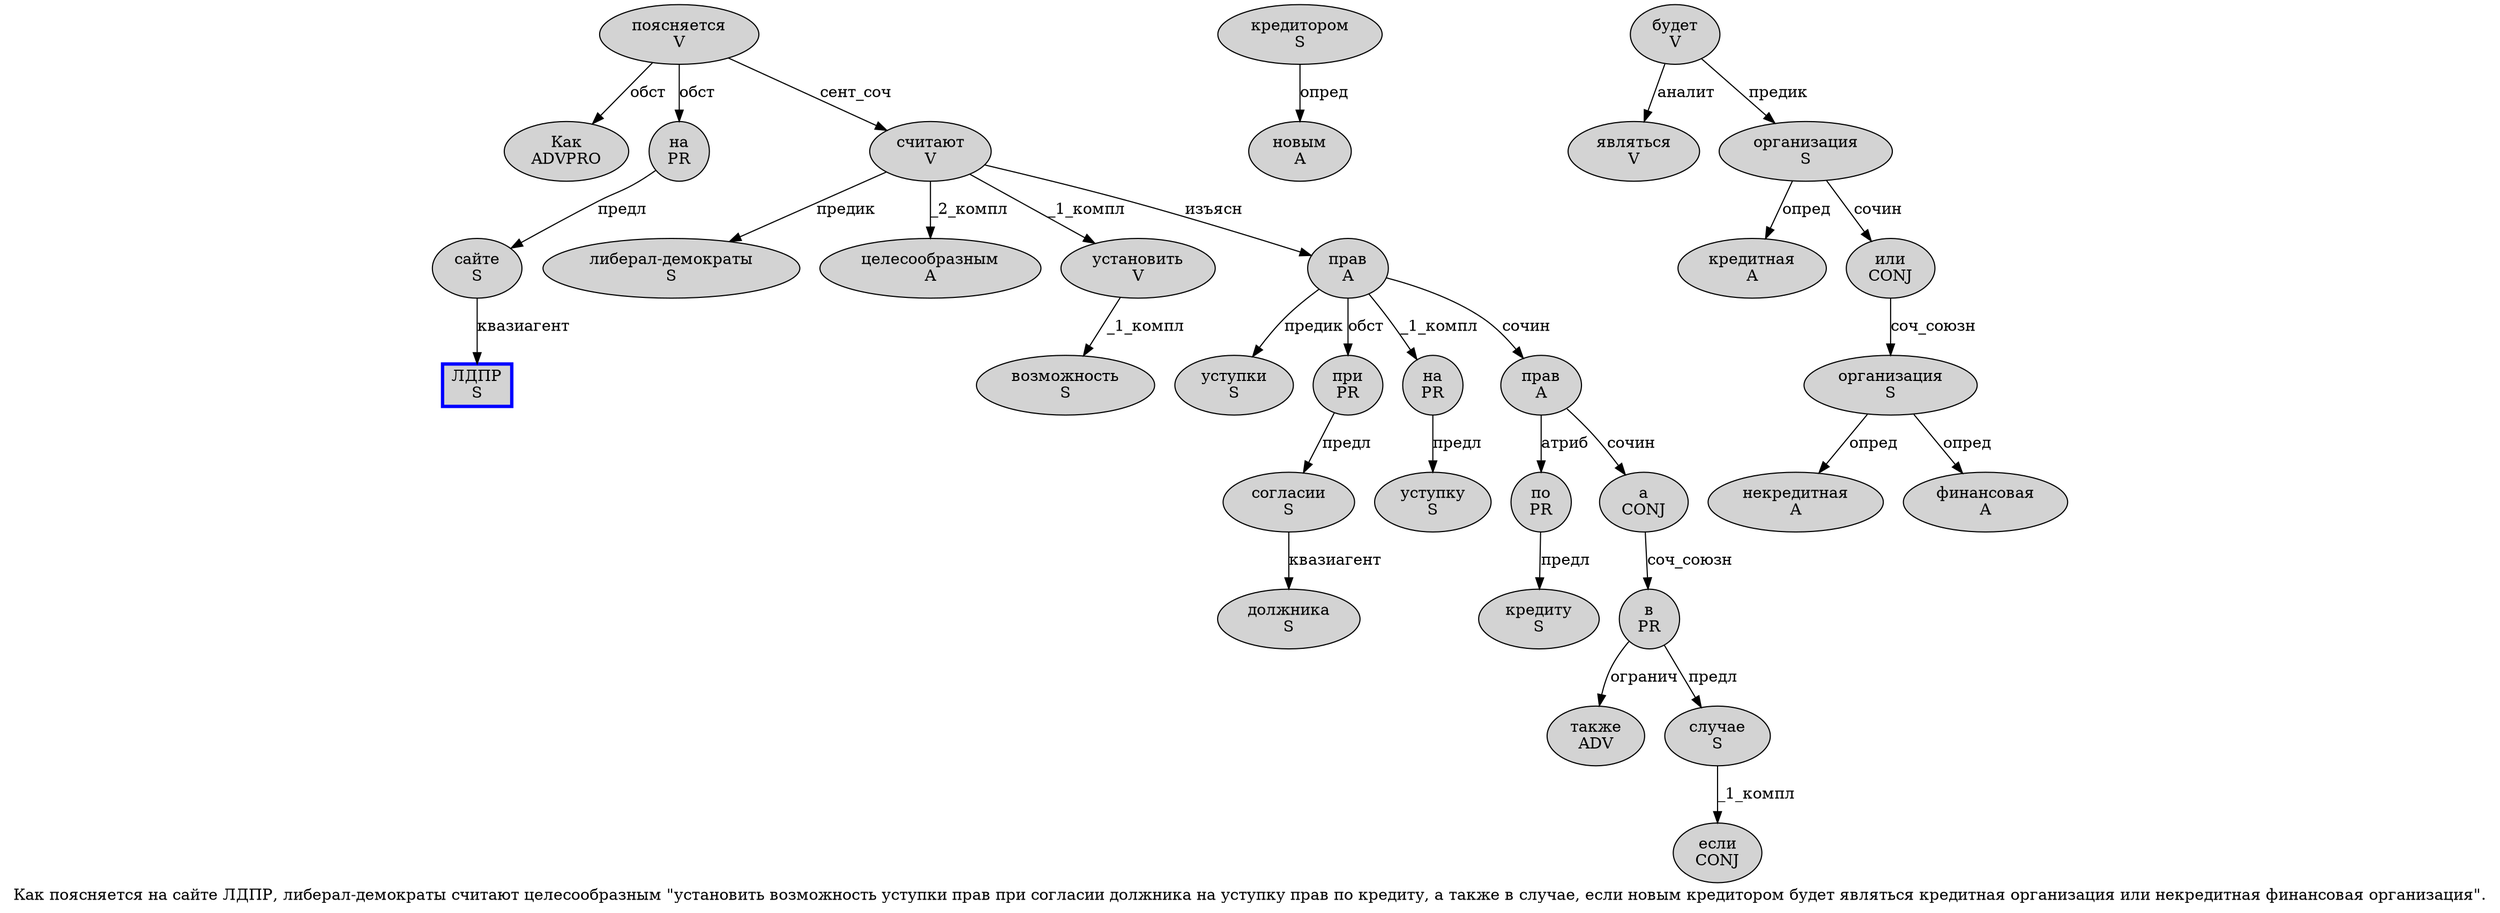 digraph SENTENCE_123 {
	graph [label="Как поясняется на сайте ЛДПР, либерал-демократы считают целесообразным \"установить возможность уступки прав при согласии должника на уступку прав по кредиту, а также в случае, если новым кредитором будет являться кредитная организация или некредитная финансовая организация\"."]
	node [style=filled]
		0 [label="Как
ADVPRO" color="" fillcolor=lightgray penwidth=1 shape=ellipse]
		1 [label="поясняется
V" color="" fillcolor=lightgray penwidth=1 shape=ellipse]
		2 [label="на
PR" color="" fillcolor=lightgray penwidth=1 shape=ellipse]
		3 [label="сайте
S" color="" fillcolor=lightgray penwidth=1 shape=ellipse]
		4 [label="ЛДПР
S" color=blue fillcolor=lightgray penwidth=3 shape=box]
		6 [label="либерал-демократы
S" color="" fillcolor=lightgray penwidth=1 shape=ellipse]
		7 [label="считают
V" color="" fillcolor=lightgray penwidth=1 shape=ellipse]
		8 [label="целесообразным
A" color="" fillcolor=lightgray penwidth=1 shape=ellipse]
		10 [label="установить
V" color="" fillcolor=lightgray penwidth=1 shape=ellipse]
		11 [label="возможность
S" color="" fillcolor=lightgray penwidth=1 shape=ellipse]
		12 [label="уступки
S" color="" fillcolor=lightgray penwidth=1 shape=ellipse]
		13 [label="прав
A" color="" fillcolor=lightgray penwidth=1 shape=ellipse]
		14 [label="при
PR" color="" fillcolor=lightgray penwidth=1 shape=ellipse]
		15 [label="согласии
S" color="" fillcolor=lightgray penwidth=1 shape=ellipse]
		16 [label="должника
S" color="" fillcolor=lightgray penwidth=1 shape=ellipse]
		17 [label="на
PR" color="" fillcolor=lightgray penwidth=1 shape=ellipse]
		18 [label="уступку
S" color="" fillcolor=lightgray penwidth=1 shape=ellipse]
		19 [label="прав
A" color="" fillcolor=lightgray penwidth=1 shape=ellipse]
		20 [label="по
PR" color="" fillcolor=lightgray penwidth=1 shape=ellipse]
		21 [label="кредиту
S" color="" fillcolor=lightgray penwidth=1 shape=ellipse]
		23 [label="а
CONJ" color="" fillcolor=lightgray penwidth=1 shape=ellipse]
		24 [label="также
ADV" color="" fillcolor=lightgray penwidth=1 shape=ellipse]
		25 [label="в
PR" color="" fillcolor=lightgray penwidth=1 shape=ellipse]
		26 [label="случае
S" color="" fillcolor=lightgray penwidth=1 shape=ellipse]
		28 [label="если
CONJ" color="" fillcolor=lightgray penwidth=1 shape=ellipse]
		29 [label="новым
A" color="" fillcolor=lightgray penwidth=1 shape=ellipse]
		30 [label="кредитором
S" color="" fillcolor=lightgray penwidth=1 shape=ellipse]
		31 [label="будет
V" color="" fillcolor=lightgray penwidth=1 shape=ellipse]
		32 [label="являться
V" color="" fillcolor=lightgray penwidth=1 shape=ellipse]
		33 [label="кредитная
A" color="" fillcolor=lightgray penwidth=1 shape=ellipse]
		34 [label="организация
S" color="" fillcolor=lightgray penwidth=1 shape=ellipse]
		35 [label="или
CONJ" color="" fillcolor=lightgray penwidth=1 shape=ellipse]
		36 [label="некредитная
A" color="" fillcolor=lightgray penwidth=1 shape=ellipse]
		37 [label="финансовая
A" color="" fillcolor=lightgray penwidth=1 shape=ellipse]
		38 [label="организация
S" color="" fillcolor=lightgray penwidth=1 shape=ellipse]
			3 -> 4 [label="квазиагент"]
			10 -> 11 [label="_1_компл"]
			35 -> 38 [label="соч_союзн"]
			23 -> 25 [label="соч_союзн"]
			2 -> 3 [label="предл"]
			7 -> 6 [label="предик"]
			7 -> 8 [label="_2_компл"]
			7 -> 10 [label="_1_компл"]
			7 -> 13 [label="изъясн"]
			14 -> 15 [label="предл"]
			31 -> 32 [label="аналит"]
			31 -> 34 [label="предик"]
			19 -> 20 [label="атриб"]
			19 -> 23 [label="сочин"]
			25 -> 24 [label="огранич"]
			25 -> 26 [label="предл"]
			20 -> 21 [label="предл"]
			30 -> 29 [label="опред"]
			17 -> 18 [label="предл"]
			38 -> 36 [label="опред"]
			38 -> 37 [label="опред"]
			26 -> 28 [label="_1_компл"]
			13 -> 12 [label="предик"]
			13 -> 14 [label="обст"]
			13 -> 17 [label="_1_компл"]
			13 -> 19 [label="сочин"]
			1 -> 0 [label="обст"]
			1 -> 2 [label="обст"]
			1 -> 7 [label="сент_соч"]
			34 -> 33 [label="опред"]
			34 -> 35 [label="сочин"]
			15 -> 16 [label="квазиагент"]
}